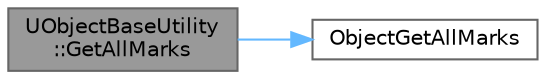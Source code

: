 digraph "UObjectBaseUtility::GetAllMarks"
{
 // INTERACTIVE_SVG=YES
 // LATEX_PDF_SIZE
  bgcolor="transparent";
  edge [fontname=Helvetica,fontsize=10,labelfontname=Helvetica,labelfontsize=10];
  node [fontname=Helvetica,fontsize=10,shape=box,height=0.2,width=0.4];
  rankdir="LR";
  Node1 [id="Node000001",label="UObjectBaseUtility\l::GetAllMarks",height=0.2,width=0.4,color="gray40", fillcolor="grey60", style="filled", fontcolor="black",tooltip="Returns all of the object marks on a specific object."];
  Node1 -> Node2 [id="edge1_Node000001_Node000002",color="steelblue1",style="solid",tooltip=" "];
  Node2 [id="Node000002",label="ObjectGetAllMarks",height=0.2,width=0.4,color="grey40", fillcolor="white", style="filled",URL="$d1/dff/UObjectMarks_8h.html#ae8bade0f67d3a444f3f118aa76d539a0",tooltip="Returns all of the object marks on a specific object."];
}
